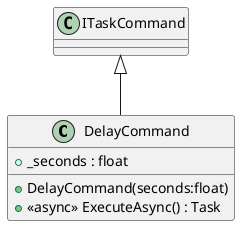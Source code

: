 @startuml
class DelayCommand {
    + _seconds : float
    + DelayCommand(seconds:float)
    + <<async>> ExecuteAsync() : Task
}
ITaskCommand <|-- DelayCommand
@enduml
